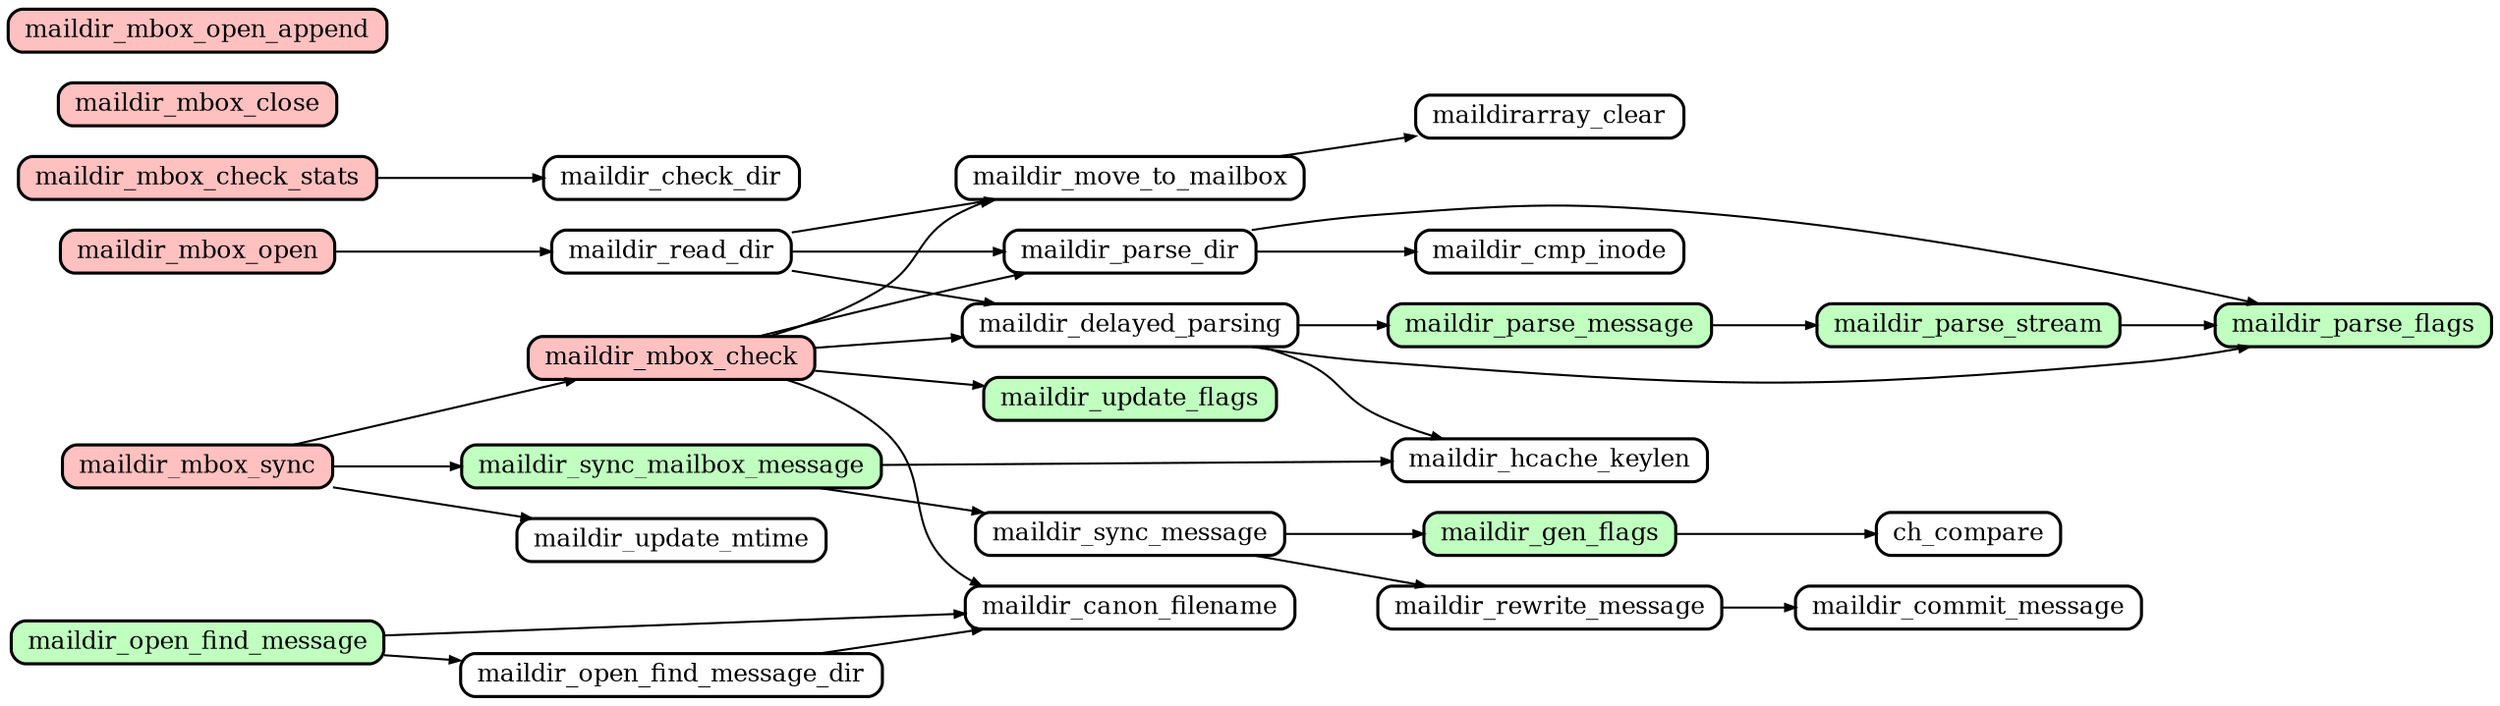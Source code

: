 digraph callgraph {
	graph [
		rankdir="LR"
		nodesep="0.2"
		ranksep="0.5"
		compound="true"
	]

	node [
		shape="Mrecord"
		fontsize="12"
		fillcolor="#ffffff"
		style="filled"
		height="0.2"
		penwidth="1.5"
		color="black"
	]

	edge [
		penwidth="1.0"
		arrowsize="0.5"
	]

	// mxapi mbox
	node [ fillcolor="#ffc0c0" ]
	maildir_mbox_check
	maildir_mbox_check_stats
	maildir_mbox_close
	maildir_mbox_open
	maildir_mbox_open_append
	maildir_mbox_sync

	// notmuch calls
	node [ fillcolor="#c0ffc0" ]
	maildir_gen_flags
	maildir_open_find_message
	maildir_parse_flags
	maildir_parse_message
	maildir_parse_stream
	maildir_sync_mailbox_message
	maildir_update_flags

	node [ fillcolor="#ffffff" ]
	maildir_delayed_parsing -> maildir_hcache_keylen
	maildir_delayed_parsing -> maildir_parse_flags
	maildir_delayed_parsing -> maildir_parse_message
	maildir_gen_flags -> ch_compare
	maildir_mbox_check -> maildir_canon_filename
	maildir_mbox_check -> maildir_delayed_parsing
	maildir_mbox_check -> maildir_move_to_mailbox
	maildir_mbox_check -> maildir_parse_dir
	maildir_mbox_check -> maildir_update_flags
	maildir_mbox_check_stats -> maildir_check_dir
	maildir_mbox_open -> maildir_read_dir
	maildir_mbox_sync -> maildir_mbox_check
	maildir_mbox_sync -> maildir_sync_mailbox_message
	maildir_mbox_sync -> maildir_update_mtime
	maildir_move_to_mailbox -> maildirarray_clear
	maildir_open_find_message -> maildir_canon_filename
	maildir_open_find_message -> maildir_open_find_message_dir
	maildir_open_find_message_dir -> maildir_canon_filename
	maildir_parse_dir -> maildir_cmp_inode
	maildir_parse_dir -> maildir_parse_flags
	maildir_parse_message -> maildir_parse_stream
	maildir_parse_stream -> maildir_parse_flags
	maildir_read_dir -> maildir_delayed_parsing
	maildir_read_dir -> maildir_move_to_mailbox
	maildir_read_dir -> maildir_parse_dir
	maildir_rewrite_message -> maildir_commit_message
	maildir_sync_mailbox_message -> maildir_hcache_keylen
	maildir_sync_mailbox_message -> maildir_sync_message
	maildir_sync_message -> maildir_gen_flags
	maildir_sync_message -> maildir_rewrite_message

}
